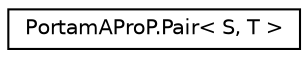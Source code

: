 digraph "Graphical Class Hierarchy"
{
  edge [fontname="Helvetica",fontsize="10",labelfontname="Helvetica",labelfontsize="10"];
  node [fontname="Helvetica",fontsize="10",shape=record];
  rankdir="LR";
  Node0 [label="PortamAProP.Pair\< S, T \>",height=0.2,width=0.4,color="black", fillcolor="white", style="filled",URL="$class_portam_a_pro_p_1_1_pair.html",tooltip="Guarda informacio sobre 2 objectes. "];
}
